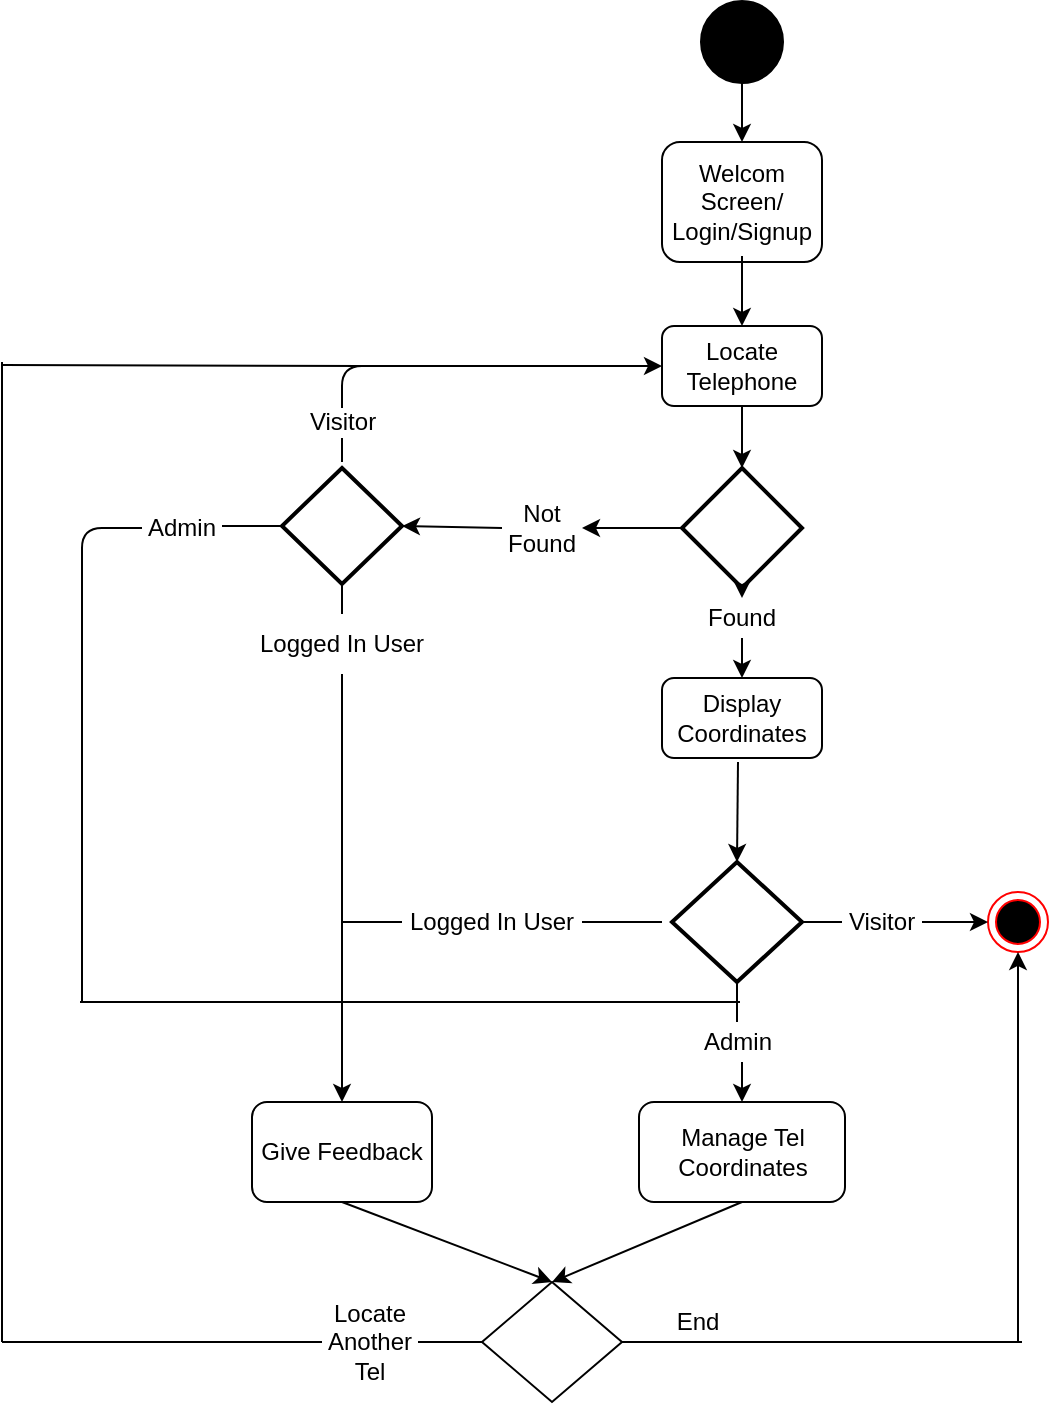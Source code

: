 <mxfile version="12.1.7" type="google" pages="1"><diagram id="zjq5cVhemRyIDoWgM0eQ" name="Page-1"><mxGraphModel dx="1182" dy="675" grid="1" gridSize="10" guides="1" tooltips="1" connect="1" arrows="1" fold="1" page="1" pageScale="1" pageWidth="850" pageHeight="1100" math="0" shadow="0"><root><mxCell id="0"/><mxCell id="1" parent="0"/><mxCell id="Sdt3qwiIJlFOss8OAlrh-1" value="" style="strokeWidth=2;html=1;shape=mxgraph.flowchart.start_2;whiteSpace=wrap;fillColor=#000000;" vertex="1" parent="1"><mxGeometry x="400" y="10" width="40" height="40" as="geometry"/></mxCell><mxCell id="Sdt3qwiIJlFOss8OAlrh-2" value="" style="endArrow=classic;html=1;exitX=0.5;exitY=1;exitDx=0;exitDy=0;exitPerimeter=0;" edge="1" parent="1" source="Sdt3qwiIJlFOss8OAlrh-1" target="Sdt3qwiIJlFOss8OAlrh-3"><mxGeometry width="50" height="50" relative="1" as="geometry"><mxPoint x="40" y="140" as="sourcePoint"/><mxPoint x="120" y="50" as="targetPoint"/></mxGeometry></mxCell><mxCell id="Sdt3qwiIJlFOss8OAlrh-3" value="&lt;div&gt;Welcom&lt;/div&gt;&lt;div&gt;Screen/ Login/Signup&lt;br&gt;&lt;/div&gt;" style="rounded=1;whiteSpace=wrap;html=1;" vertex="1" parent="1"><mxGeometry x="380" y="80" width="80" height="60" as="geometry"/></mxCell><mxCell id="Sdt3qwiIJlFOss8OAlrh-4" value="" style="endArrow=classic;html=1;exitX=0.5;exitY=1;exitDx=0;exitDy=0;entryX=0.5;entryY=0;entryDx=0;entryDy=0;" edge="1" parent="1" target="Sdt3qwiIJlFOss8OAlrh-6"><mxGeometry width="50" height="50" relative="1" as="geometry"><mxPoint x="420" y="137" as="sourcePoint"/><mxPoint x="420" y="160" as="targetPoint"/></mxGeometry></mxCell><mxCell id="Sdt3qwiIJlFOss8OAlrh-6" value="Locate Telephone" style="rounded=1;whiteSpace=wrap;html=1;fillColor=#FFFFFF;" vertex="1" parent="1"><mxGeometry x="380" y="172" width="80" height="40" as="geometry"/></mxCell><mxCell id="Sdt3qwiIJlFOss8OAlrh-7" value="" style="strokeWidth=2;html=1;shape=mxgraph.flowchart.decision;whiteSpace=wrap;fillColor=#FFFFFF;" vertex="1" parent="1"><mxGeometry x="390" y="243" width="60" height="60" as="geometry"/></mxCell><mxCell id="Sdt3qwiIJlFOss8OAlrh-8" value="" style="endArrow=classic;html=1;exitX=0.5;exitY=1;exitDx=0;exitDy=0;" edge="1" parent="1" source="Sdt3qwiIJlFOss8OAlrh-6" target="Sdt3qwiIJlFOss8OAlrh-7"><mxGeometry width="50" height="50" relative="1" as="geometry"><mxPoint x="430" y="150" as="sourcePoint"/><mxPoint x="430" y="190" as="targetPoint"/></mxGeometry></mxCell><mxCell id="Sdt3qwiIJlFOss8OAlrh-9" value="" style="endArrow=classic;html=1;exitX=0.5;exitY=1;exitDx=0;exitDy=0;exitPerimeter=0;entryX=0.5;entryY=0;entryDx=0;entryDy=0;" edge="1" parent="1" source="Sdt3qwiIJlFOss8OAlrh-13" target="Sdt3qwiIJlFOss8OAlrh-10"><mxGeometry width="50" height="50" relative="1" as="geometry"><mxPoint x="380" y="370" as="sourcePoint"/><mxPoint x="420" y="340" as="targetPoint"/></mxGeometry></mxCell><mxCell id="Sdt3qwiIJlFOss8OAlrh-10" value="Display Coordinates" style="rounded=1;whiteSpace=wrap;html=1;fillColor=#FFFFFF;" vertex="1" parent="1"><mxGeometry x="380" y="348" width="80" height="40" as="geometry"/></mxCell><mxCell id="Sdt3qwiIJlFOss8OAlrh-13" value="Found" style="text;html=1;strokeColor=none;fillColor=none;align=center;verticalAlign=middle;whiteSpace=wrap;rounded=0;" vertex="1" parent="1"><mxGeometry x="400" y="308" width="40" height="20" as="geometry"/></mxCell><mxCell id="Sdt3qwiIJlFOss8OAlrh-14" value="" style="endArrow=classic;html=1;exitX=0.5;exitY=1;exitDx=0;exitDy=0;exitPerimeter=0;entryX=0.5;entryY=0;entryDx=0;entryDy=0;" edge="1" parent="1" source="Sdt3qwiIJlFOss8OAlrh-7" target="Sdt3qwiIJlFOss8OAlrh-13"><mxGeometry width="50" height="50" relative="1" as="geometry"><mxPoint x="420" y="303" as="sourcePoint"/><mxPoint x="420" y="330" as="targetPoint"/></mxGeometry></mxCell><mxCell id="Sdt3qwiIJlFOss8OAlrh-15" value="" style="endArrow=classic;html=1;exitX=0;exitY=0.5;exitDx=0;exitDy=0;exitPerimeter=0;entryX=1;entryY=0.5;entryDx=0;entryDy=0;entryPerimeter=0;" edge="1" parent="1" source="Sdt3qwiIJlFOss8OAlrh-22" target="Sdt3qwiIJlFOss8OAlrh-20"><mxGeometry width="50" height="50" relative="1" as="geometry"><mxPoint x="380" y="460" as="sourcePoint"/><mxPoint x="290" y="190" as="targetPoint"/><Array as="points"/></mxGeometry></mxCell><mxCell id="Sdt3qwiIJlFOss8OAlrh-19" value="Give Feedback" style="rounded=1;whiteSpace=wrap;html=1;fillColor=#FFFFFF;" vertex="1" parent="1"><mxGeometry x="175" y="560" width="90" height="50" as="geometry"/></mxCell><mxCell id="Sdt3qwiIJlFOss8OAlrh-20" value="" style="strokeWidth=2;html=1;shape=mxgraph.flowchart.decision;whiteSpace=wrap;fillColor=#FFFFFF;" vertex="1" parent="1"><mxGeometry x="190" y="243" width="60" height="58" as="geometry"/></mxCell><mxCell id="Sdt3qwiIJlFOss8OAlrh-22" value="Not Found" style="text;html=1;strokeColor=none;fillColor=none;align=center;verticalAlign=middle;whiteSpace=wrap;rounded=0;" vertex="1" parent="1"><mxGeometry x="300" y="263" width="40" height="20" as="geometry"/></mxCell><mxCell id="Sdt3qwiIJlFOss8OAlrh-23" value="" style="endArrow=classic;html=1;exitX=0;exitY=0.5;exitDx=0;exitDy=0;exitPerimeter=0;entryX=1;entryY=0.5;entryDx=0;entryDy=0;entryPerimeter=0;" edge="1" parent="1" source="Sdt3qwiIJlFOss8OAlrh-7" target="Sdt3qwiIJlFOss8OAlrh-22"><mxGeometry width="50" height="50" relative="1" as="geometry"><mxPoint x="390" y="273" as="sourcePoint"/><mxPoint x="250" y="272" as="targetPoint"/><Array as="points"><mxPoint x="350" y="273"/></Array></mxGeometry></mxCell><mxCell id="Sdt3qwiIJlFOss8OAlrh-24" value="" style="endArrow=classic;html=1;exitX=0.5;exitY=1;exitDx=0;exitDy=0;exitPerimeter=0;entryX=0.5;entryY=0;entryDx=0;entryDy=0;" edge="1" parent="1" source="Sdt3qwiIJlFOss8OAlrh-25" target="Sdt3qwiIJlFOss8OAlrh-19"><mxGeometry width="50" height="50" relative="1" as="geometry"><mxPoint x="80" y="680" as="sourcePoint"/><mxPoint x="130" y="630" as="targetPoint"/></mxGeometry></mxCell><mxCell id="Sdt3qwiIJlFOss8OAlrh-25" value="Logged In User" style="text;html=1;strokeColor=none;fillColor=none;align=center;verticalAlign=middle;whiteSpace=wrap;rounded=0;" vertex="1" parent="1"><mxGeometry x="175" y="316" width="90" height="30" as="geometry"/></mxCell><mxCell id="Sdt3qwiIJlFOss8OAlrh-32" value="Visitor" style="text;html=1;strokeColor=none;fillColor=none;align=center;verticalAlign=middle;whiteSpace=wrap;rounded=0;" vertex="1" parent="1"><mxGeometry x="470" y="460" width="40" height="20" as="geometry"/></mxCell><mxCell id="Sdt3qwiIJlFOss8OAlrh-35" value="" style="endArrow=classic;html=1;entryX=0;entryY=0.5;entryDx=0;entryDy=0;" edge="1" parent="1" target="Sdt3qwiIJlFOss8OAlrh-6"><mxGeometry width="50" height="50" relative="1" as="geometry"><mxPoint x="220" y="240" as="sourcePoint"/><mxPoint x="220" y="191" as="targetPoint"/><Array as="points"><mxPoint x="220" y="192"/></Array></mxGeometry></mxCell><mxCell id="Sdt3qwiIJlFOss8OAlrh-36" value="Visitor" style="text;html=1;resizable=0;points=[];align=center;verticalAlign=middle;labelBackgroundColor=#ffffff;" vertex="1" connectable="0" parent="Sdt3qwiIJlFOss8OAlrh-35"><mxGeometry x="0.413" y="4" relative="1" as="geometry"><mxPoint x="-99" y="32" as="offset"/></mxGeometry></mxCell><mxCell id="Sdt3qwiIJlFOss8OAlrh-45" value="" style="strokeWidth=2;html=1;shape=mxgraph.flowchart.decision;whiteSpace=wrap;fillColor=#FFFFFF;" vertex="1" parent="1"><mxGeometry x="385" y="440" width="65" height="60" as="geometry"/></mxCell><mxCell id="Sdt3qwiIJlFOss8OAlrh-46" value="" style="endArrow=classic;html=1;entryX=0.5;entryY=0;entryDx=0;entryDy=0;entryPerimeter=0;" edge="1" parent="1" target="Sdt3qwiIJlFOss8OAlrh-45"><mxGeometry width="50" height="50" relative="1" as="geometry"><mxPoint x="418" y="390" as="sourcePoint"/><mxPoint x="540" y="380" as="targetPoint"/></mxGeometry></mxCell><mxCell id="Sdt3qwiIJlFOss8OAlrh-47" value="" style="ellipse;html=1;shape=endState;fillColor=#000000;strokeColor=#ff0000;" vertex="1" parent="1"><mxGeometry x="543" y="455" width="30" height="30" as="geometry"/></mxCell><mxCell id="Sdt3qwiIJlFOss8OAlrh-57" value="" style="endArrow=none;html=1;entryX=0.5;entryY=1;entryDx=0;entryDy=0;entryPerimeter=0;" edge="1" parent="1" source="Sdt3qwiIJlFOss8OAlrh-25" target="Sdt3qwiIJlFOss8OAlrh-20"><mxGeometry width="50" height="50" relative="1" as="geometry"><mxPoint x="120" y="348" as="sourcePoint"/><mxPoint x="170" y="298" as="targetPoint"/></mxGeometry></mxCell><mxCell id="Sdt3qwiIJlFOss8OAlrh-58" value="" style="endArrow=none;html=1;exitX=1;exitY=0.5;exitDx=0;exitDy=0;exitPerimeter=0;entryX=0;entryY=0.5;entryDx=0;entryDy=0;" edge="1" parent="1" source="Sdt3qwiIJlFOss8OAlrh-45" target="Sdt3qwiIJlFOss8OAlrh-32"><mxGeometry width="50" height="50" relative="1" as="geometry"><mxPoint x="460" y="529" as="sourcePoint"/><mxPoint x="510" y="479" as="targetPoint"/></mxGeometry></mxCell><mxCell id="Sdt3qwiIJlFOss8OAlrh-59" value="" style="endArrow=classic;html=1;entryX=0;entryY=0.5;entryDx=0;entryDy=0;exitX=1;exitY=0.5;exitDx=0;exitDy=0;" edge="1" parent="1" source="Sdt3qwiIJlFOss8OAlrh-32" target="Sdt3qwiIJlFOss8OAlrh-47"><mxGeometry width="50" height="50" relative="1" as="geometry"><mxPoint x="480" y="530" as="sourcePoint"/><mxPoint x="530" y="480" as="targetPoint"/></mxGeometry></mxCell><mxCell id="Sdt3qwiIJlFOss8OAlrh-62" value="Logged In User" style="text;html=1;strokeColor=none;fillColor=none;align=center;verticalAlign=middle;whiteSpace=wrap;rounded=0;" vertex="1" parent="1"><mxGeometry x="250" y="455" width="90" height="30" as="geometry"/></mxCell><mxCell id="Sdt3qwiIJlFOss8OAlrh-64" value="" style="endArrow=none;html=1;exitX=1;exitY=0.5;exitDx=0;exitDy=0;" edge="1" parent="1" source="Sdt3qwiIJlFOss8OAlrh-62"><mxGeometry width="50" height="50" relative="1" as="geometry"><mxPoint x="310" y="520" as="sourcePoint"/><mxPoint x="380" y="470" as="targetPoint"/></mxGeometry></mxCell><mxCell id="Sdt3qwiIJlFOss8OAlrh-66" value="&lt;div&gt;Manage Tel&lt;/div&gt;&lt;div&gt;Coordinates&lt;br&gt;&lt;/div&gt;" style="rounded=1;whiteSpace=wrap;html=1;fillColor=#FFFFFF;" vertex="1" parent="1"><mxGeometry x="368.5" y="560" width="103" height="50" as="geometry"/></mxCell><mxCell id="Sdt3qwiIJlFOss8OAlrh-67" value="Admin" style="text;html=1;strokeColor=none;fillColor=none;align=center;verticalAlign=middle;whiteSpace=wrap;rounded=0;" vertex="1" parent="1"><mxGeometry x="397.5" y="520" width="40" height="20" as="geometry"/></mxCell><mxCell id="Sdt3qwiIJlFOss8OAlrh-68" value="" style="endArrow=none;html=1;entryX=0.5;entryY=1;entryDx=0;entryDy=0;entryPerimeter=0;" edge="1" parent="1" source="Sdt3qwiIJlFOss8OAlrh-67" target="Sdt3qwiIJlFOss8OAlrh-45"><mxGeometry width="50" height="50" relative="1" as="geometry"><mxPoint x="320" y="547.5" as="sourcePoint"/><mxPoint x="370" y="497.5" as="targetPoint"/></mxGeometry></mxCell><mxCell id="Sdt3qwiIJlFOss8OAlrh-69" value="" style="endArrow=classic;html=1;" edge="1" parent="1"><mxGeometry width="50" height="50" relative="1" as="geometry"><mxPoint x="420" y="540" as="sourcePoint"/><mxPoint x="420" y="560" as="targetPoint"/></mxGeometry></mxCell><mxCell id="Sdt3qwiIJlFOss8OAlrh-70" value="" style="endArrow=none;html=1;entryX=0;entryY=0.5;entryDx=0;entryDy=0;entryPerimeter=0;" edge="1" parent="1" target="Sdt3qwiIJlFOss8OAlrh-20"><mxGeometry width="50" height="50" relative="1" as="geometry"><mxPoint x="160" y="272" as="sourcePoint"/><mxPoint x="150" y="253" as="targetPoint"/></mxGeometry></mxCell><mxCell id="Sdt3qwiIJlFOss8OAlrh-71" value="Admin" style="text;html=1;strokeColor=none;fillColor=none;align=center;verticalAlign=middle;whiteSpace=wrap;rounded=0;" vertex="1" parent="1"><mxGeometry x="120" y="263" width="40" height="20" as="geometry"/></mxCell><mxCell id="Sdt3qwiIJlFOss8OAlrh-72" value="" style="endArrow=none;html=1;" edge="1" parent="1" target="Sdt3qwiIJlFOss8OAlrh-71"><mxGeometry width="50" height="50" relative="1" as="geometry"><mxPoint x="90" y="510" as="sourcePoint"/><mxPoint x="120" y="273" as="targetPoint"/><Array as="points"><mxPoint x="90" y="273"/></Array></mxGeometry></mxCell><mxCell id="Sdt3qwiIJlFOss8OAlrh-73" value="" style="endArrow=none;html=1;" edge="1" parent="1"><mxGeometry width="50" height="50" relative="1" as="geometry"><mxPoint x="89" y="510" as="sourcePoint"/><mxPoint x="419" y="510" as="targetPoint"/></mxGeometry></mxCell><mxCell id="Sdt3qwiIJlFOss8OAlrh-76" value="" style="rhombus;whiteSpace=wrap;html=1;fillColor=#FFFFFF;" vertex="1" parent="1"><mxGeometry x="290" y="650" width="70" height="60" as="geometry"/></mxCell><mxCell id="Sdt3qwiIJlFOss8OAlrh-77" value="" style="endArrow=classic;html=1;exitX=0.5;exitY=1;exitDx=0;exitDy=0;entryX=0.5;entryY=0;entryDx=0;entryDy=0;" edge="1" parent="1" source="Sdt3qwiIJlFOss8OAlrh-66" target="Sdt3qwiIJlFOss8OAlrh-76"><mxGeometry width="50" height="50" relative="1" as="geometry"><mxPoint x="385" y="690" as="sourcePoint"/><mxPoint x="435" y="640" as="targetPoint"/></mxGeometry></mxCell><mxCell id="Sdt3qwiIJlFOss8OAlrh-78" value="" style="endArrow=classic;html=1;exitX=0.5;exitY=1;exitDx=0;exitDy=0;entryX=0.5;entryY=0;entryDx=0;entryDy=0;" edge="1" parent="1" source="Sdt3qwiIJlFOss8OAlrh-19" target="Sdt3qwiIJlFOss8OAlrh-76"><mxGeometry width="50" height="50" relative="1" as="geometry"><mxPoint x="200" y="675" as="sourcePoint"/><mxPoint x="250" y="625" as="targetPoint"/></mxGeometry></mxCell><mxCell id="Sdt3qwiIJlFOss8OAlrh-79" value="&lt;div&gt;Locate&lt;/div&gt;&lt;div&gt;Another Tel&lt;br&gt;&lt;/div&gt;" style="text;html=1;strokeColor=none;fillColor=none;align=center;verticalAlign=middle;whiteSpace=wrap;rounded=0;" vertex="1" parent="1"><mxGeometry x="210" y="670" width="48" height="20" as="geometry"/></mxCell><mxCell id="Sdt3qwiIJlFOss8OAlrh-85" value="" style="endArrow=none;html=1;entryX=0;entryY=0.5;entryDx=0;entryDy=0;exitX=1;exitY=0.5;exitDx=0;exitDy=0;" edge="1" parent="1" source="Sdt3qwiIJlFOss8OAlrh-79" target="Sdt3qwiIJlFOss8OAlrh-76"><mxGeometry width="50" height="50" relative="1" as="geometry"><mxPoint x="235" y="735" as="sourcePoint"/><mxPoint x="285" y="680" as="targetPoint"/></mxGeometry></mxCell><mxCell id="Sdt3qwiIJlFOss8OAlrh-86" value="" style="endArrow=none;html=1;entryX=0;entryY=0.5;entryDx=0;entryDy=0;" edge="1" parent="1" target="Sdt3qwiIJlFOss8OAlrh-79"><mxGeometry width="50" height="50" relative="1" as="geometry"><mxPoint x="50" y="680" as="sourcePoint"/><mxPoint x="170" y="680" as="targetPoint"/></mxGeometry></mxCell><mxCell id="Sdt3qwiIJlFOss8OAlrh-87" value="" style="endArrow=none;html=1;" edge="1" parent="1"><mxGeometry width="50" height="50" relative="1" as="geometry"><mxPoint x="50" y="680" as="sourcePoint"/><mxPoint x="50" y="190" as="targetPoint"/></mxGeometry></mxCell><mxCell id="Sdt3qwiIJlFOss8OAlrh-88" value="" style="endArrow=none;html=1;" edge="1" parent="1"><mxGeometry width="50" height="50" relative="1" as="geometry"><mxPoint x="50" y="191.5" as="sourcePoint"/><mxPoint x="230" y="192" as="targetPoint"/></mxGeometry></mxCell><mxCell id="Sdt3qwiIJlFOss8OAlrh-89" value="" style="endArrow=none;html=1;exitX=1;exitY=0.5;exitDx=0;exitDy=0;" edge="1" parent="1" source="Sdt3qwiIJlFOss8OAlrh-76"><mxGeometry width="50" height="50" relative="1" as="geometry"><mxPoint x="392" y="690" as="sourcePoint"/><mxPoint x="560" y="680" as="targetPoint"/></mxGeometry></mxCell><mxCell id="Sdt3qwiIJlFOss8OAlrh-90" value="" style="endArrow=classic;html=1;entryX=0.5;entryY=1;entryDx=0;entryDy=0;" edge="1" parent="1" target="Sdt3qwiIJlFOss8OAlrh-47"><mxGeometry width="50" height="50" relative="1" as="geometry"><mxPoint x="558" y="680" as="sourcePoint"/><mxPoint x="560" y="630" as="targetPoint"/></mxGeometry></mxCell><mxCell id="Sdt3qwiIJlFOss8OAlrh-91" value="" style="endArrow=none;html=1;entryX=0;entryY=0.5;entryDx=0;entryDy=0;" edge="1" parent="1" target="Sdt3qwiIJlFOss8OAlrh-62"><mxGeometry width="50" height="50" relative="1" as="geometry"><mxPoint x="220" y="470" as="sourcePoint"/><mxPoint x="215" y="455" as="targetPoint"/></mxGeometry></mxCell><mxCell id="Sdt3qwiIJlFOss8OAlrh-92" value="End" style="text;html=1;strokeColor=none;fillColor=none;align=center;verticalAlign=middle;whiteSpace=wrap;rounded=0;" vertex="1" parent="1"><mxGeometry x="377.5" y="660" width="40" height="20" as="geometry"/></mxCell></root></mxGraphModel></diagram></mxfile>